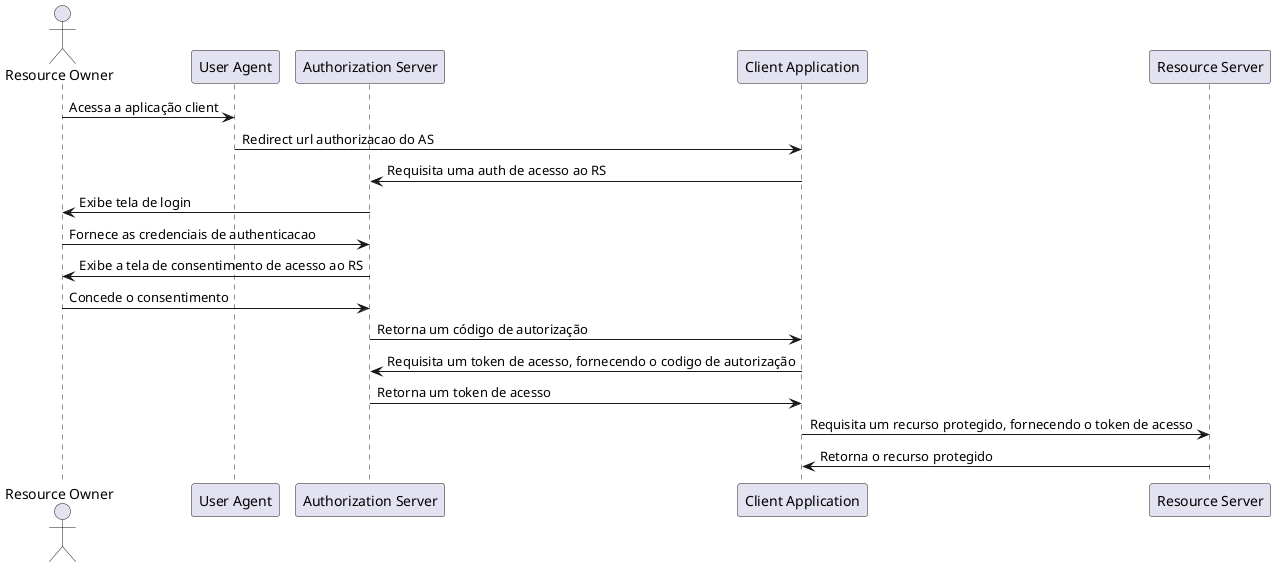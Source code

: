 
Esta abordagem é bastante complexa e exige multiplos fluxos de autenticação e concessão de acesso.


@startuml "Authorization-code"
actor "Resource Owner"
participant "User Agent" as UA
participant "Authorization Server" as AS
participant "Client Application" as CA
participant "Resource Server" as RS

"Resource Owner" -> UA: Acessa a aplicação client
UA -> CA: Redirect url authorizacao do AS
CA -> AS: Requisita uma auth de acesso ao RS
AS -> "Resource Owner": Exibe tela de login
"Resource Owner" -> AS: Fornece as credenciais de authenticacao
AS -> "Resource Owner": Exibe a tela de consentimento de acesso ao RS
"Resource Owner" -> AS: Concede o consentimento
AS -> CA: Retorna um código de autorização
CA -> AS: Requisita um token de acesso, fornecendo o codigo de autorização
AS -> CA: Retorna um token de acesso
CA -> RS: Requisita um recurso protegido, fornecendo o token de acesso
RS -> CA: Retorna o recurso protegido
@enduml

